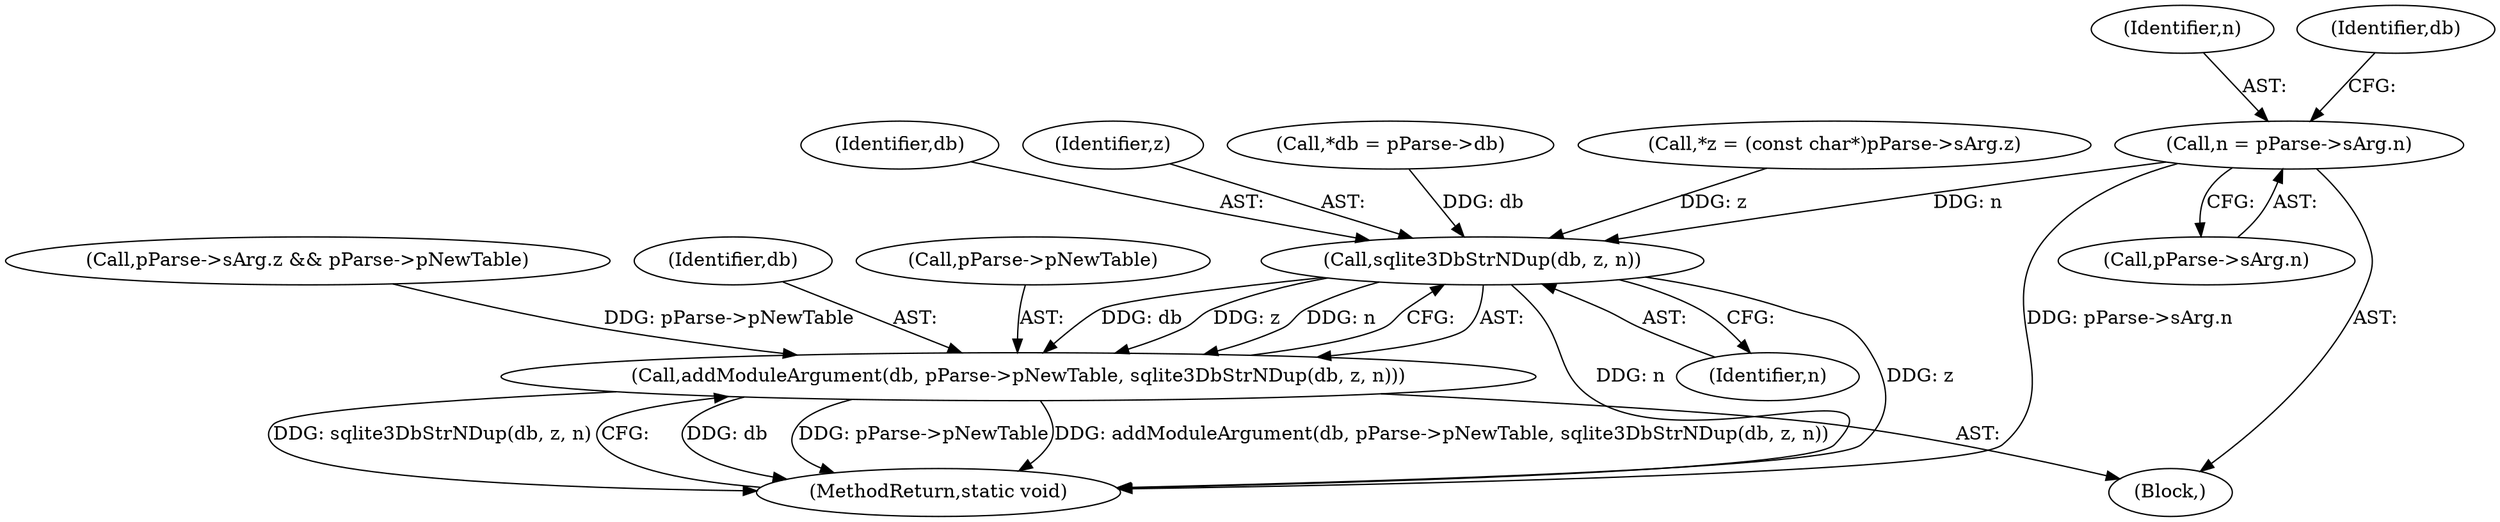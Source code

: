 digraph "1_Chrome_517ac71c9ee27f856f9becde8abea7d1604af9d4@pointer" {
"1000125" [label="(Call,n = pParse->sArg.n)"];
"1000143" [label="(Call,sqlite3DbStrNDup(db, z, n))"];
"1000138" [label="(Call,addModuleArgument(db, pParse->pNewTable, sqlite3DbStrNDup(db, z, n)))"];
"1000104" [label="(Call,pParse->sArg.z && pParse->pNewTable)"];
"1000144" [label="(Identifier,db)"];
"1000145" [label="(Identifier,z)"];
"1000126" [label="(Identifier,n)"];
"1000138" [label="(Call,addModuleArgument(db, pParse->pNewTable, sqlite3DbStrNDup(db, z, n)))"];
"1000147" [label="(MethodReturn,static void)"];
"1000127" [label="(Call,pParse->sArg.n)"];
"1000139" [label="(Identifier,db)"];
"1000113" [label="(Block,)"];
"1000125" [label="(Call,n = pParse->sArg.n)"];
"1000146" [label="(Identifier,n)"];
"1000140" [label="(Call,pParse->pNewTable)"];
"1000143" [label="(Call,sqlite3DbStrNDup(db, z, n))"];
"1000133" [label="(Call,*db = pParse->db)"];
"1000134" [label="(Identifier,db)"];
"1000115" [label="(Call,*z = (const char*)pParse->sArg.z)"];
"1000125" -> "1000113"  [label="AST: "];
"1000125" -> "1000127"  [label="CFG: "];
"1000126" -> "1000125"  [label="AST: "];
"1000127" -> "1000125"  [label="AST: "];
"1000134" -> "1000125"  [label="CFG: "];
"1000125" -> "1000147"  [label="DDG: pParse->sArg.n"];
"1000125" -> "1000143"  [label="DDG: n"];
"1000143" -> "1000138"  [label="AST: "];
"1000143" -> "1000146"  [label="CFG: "];
"1000144" -> "1000143"  [label="AST: "];
"1000145" -> "1000143"  [label="AST: "];
"1000146" -> "1000143"  [label="AST: "];
"1000138" -> "1000143"  [label="CFG: "];
"1000143" -> "1000147"  [label="DDG: n"];
"1000143" -> "1000147"  [label="DDG: z"];
"1000143" -> "1000138"  [label="DDG: db"];
"1000143" -> "1000138"  [label="DDG: z"];
"1000143" -> "1000138"  [label="DDG: n"];
"1000133" -> "1000143"  [label="DDG: db"];
"1000115" -> "1000143"  [label="DDG: z"];
"1000138" -> "1000113"  [label="AST: "];
"1000139" -> "1000138"  [label="AST: "];
"1000140" -> "1000138"  [label="AST: "];
"1000147" -> "1000138"  [label="CFG: "];
"1000138" -> "1000147"  [label="DDG: db"];
"1000138" -> "1000147"  [label="DDG: pParse->pNewTable"];
"1000138" -> "1000147"  [label="DDG: addModuleArgument(db, pParse->pNewTable, sqlite3DbStrNDup(db, z, n))"];
"1000138" -> "1000147"  [label="DDG: sqlite3DbStrNDup(db, z, n)"];
"1000104" -> "1000138"  [label="DDG: pParse->pNewTable"];
}
